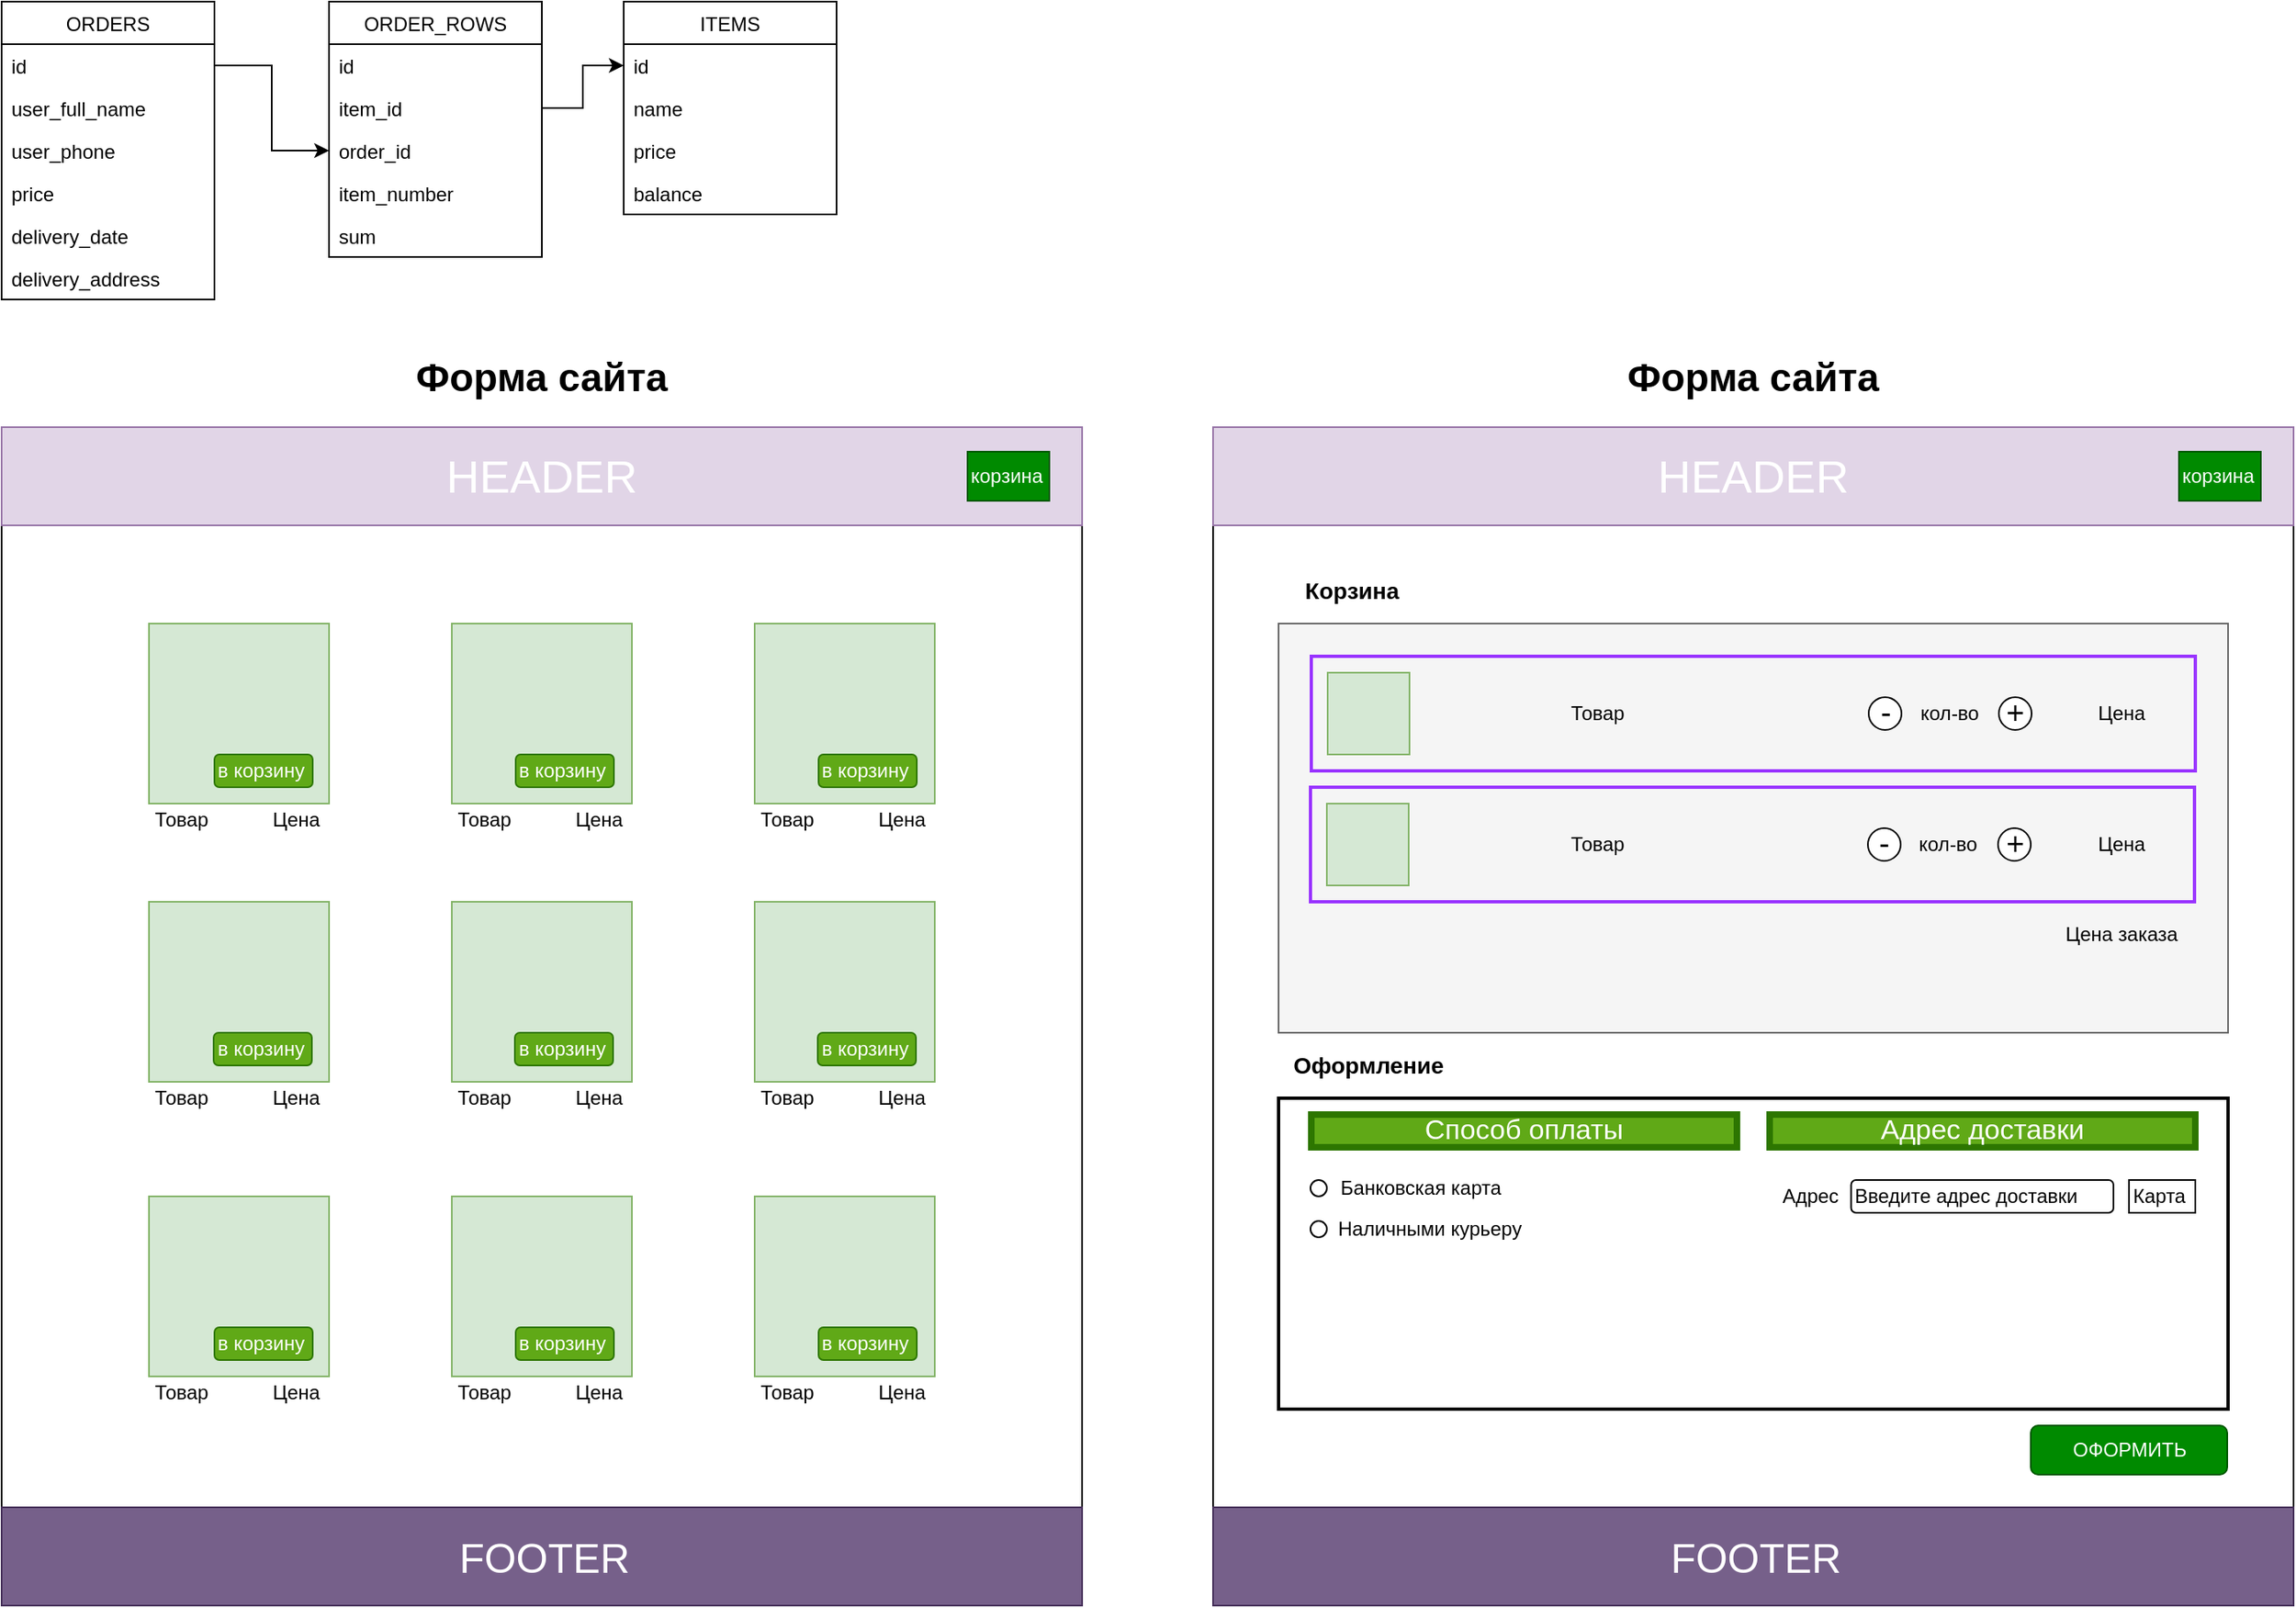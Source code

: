 <mxfile version="14.7.4" type="github">
  <diagram id="pjQ_uRTFj4oecxEzd1h6" name="Page-1">
    <mxGraphModel dx="1828" dy="1173" grid="1" gridSize="10" guides="1" tooltips="1" connect="1" arrows="1" fold="1" page="1" pageScale="1" pageWidth="827" pageHeight="1169" math="0" shadow="0">
      <root>
        <mxCell id="0" />
        <mxCell id="1" parent="0" />
        <mxCell id="i-9Ac69D_Wf72XwJe8Vt-1" value="ORDERS" style="swimlane;fontStyle=0;childLayout=stackLayout;horizontal=1;startSize=26;horizontalStack=0;resizeParent=1;resizeParentMax=0;resizeLast=0;collapsible=1;marginBottom=0;" vertex="1" parent="1">
          <mxGeometry x="100" y="60" width="130" height="182" as="geometry" />
        </mxCell>
        <mxCell id="i-9Ac69D_Wf72XwJe8Vt-26" value="id" style="text;strokeColor=none;fillColor=none;align=left;verticalAlign=top;spacingLeft=4;spacingRight=4;overflow=hidden;rotatable=0;points=[[0,0.5],[1,0.5]];portConstraint=eastwest;" vertex="1" parent="i-9Ac69D_Wf72XwJe8Vt-1">
          <mxGeometry y="26" width="130" height="26" as="geometry" />
        </mxCell>
        <mxCell id="i-9Ac69D_Wf72XwJe8Vt-2" value="user_full_name" style="text;strokeColor=none;fillColor=none;align=left;verticalAlign=top;spacingLeft=4;spacingRight=4;overflow=hidden;rotatable=0;points=[[0,0.5],[1,0.5]];portConstraint=eastwest;" vertex="1" parent="i-9Ac69D_Wf72XwJe8Vt-1">
          <mxGeometry y="52" width="130" height="26" as="geometry" />
        </mxCell>
        <mxCell id="i-9Ac69D_Wf72XwJe8Vt-3" value="user_phone" style="text;strokeColor=none;fillColor=none;align=left;verticalAlign=top;spacingLeft=4;spacingRight=4;overflow=hidden;rotatable=0;points=[[0,0.5],[1,0.5]];portConstraint=eastwest;" vertex="1" parent="i-9Ac69D_Wf72XwJe8Vt-1">
          <mxGeometry y="78" width="130" height="26" as="geometry" />
        </mxCell>
        <mxCell id="i-9Ac69D_Wf72XwJe8Vt-24" value="price" style="text;strokeColor=none;fillColor=none;align=left;verticalAlign=top;spacingLeft=4;spacingRight=4;overflow=hidden;rotatable=0;points=[[0,0.5],[1,0.5]];portConstraint=eastwest;" vertex="1" parent="i-9Ac69D_Wf72XwJe8Vt-1">
          <mxGeometry y="104" width="130" height="26" as="geometry" />
        </mxCell>
        <mxCell id="i-9Ac69D_Wf72XwJe8Vt-25" value="delivery_date" style="text;strokeColor=none;fillColor=none;align=left;verticalAlign=top;spacingLeft=4;spacingRight=4;overflow=hidden;rotatable=0;points=[[0,0.5],[1,0.5]];portConstraint=eastwest;" vertex="1" parent="i-9Ac69D_Wf72XwJe8Vt-1">
          <mxGeometry y="130" width="130" height="26" as="geometry" />
        </mxCell>
        <mxCell id="i-9Ac69D_Wf72XwJe8Vt-4" value="delivery_address" style="text;strokeColor=none;fillColor=none;align=left;verticalAlign=top;spacingLeft=4;spacingRight=4;overflow=hidden;rotatable=0;points=[[0,0.5],[1,0.5]];portConstraint=eastwest;" vertex="1" parent="i-9Ac69D_Wf72XwJe8Vt-1">
          <mxGeometry y="156" width="130" height="26" as="geometry" />
        </mxCell>
        <mxCell id="i-9Ac69D_Wf72XwJe8Vt-27" value="ORDER_ROWS" style="swimlane;fontStyle=0;childLayout=stackLayout;horizontal=1;startSize=26;horizontalStack=0;resizeParent=1;resizeParentMax=0;resizeLast=0;collapsible=1;marginBottom=0;" vertex="1" parent="1">
          <mxGeometry x="300" y="60" width="130" height="156" as="geometry" />
        </mxCell>
        <mxCell id="i-9Ac69D_Wf72XwJe8Vt-28" value="id" style="text;strokeColor=none;fillColor=none;align=left;verticalAlign=top;spacingLeft=4;spacingRight=4;overflow=hidden;rotatable=0;points=[[0,0.5],[1,0.5]];portConstraint=eastwest;" vertex="1" parent="i-9Ac69D_Wf72XwJe8Vt-27">
          <mxGeometry y="26" width="130" height="26" as="geometry" />
        </mxCell>
        <mxCell id="i-9Ac69D_Wf72XwJe8Vt-43" value="item_id" style="text;strokeColor=none;fillColor=none;align=left;verticalAlign=top;spacingLeft=4;spacingRight=4;overflow=hidden;rotatable=0;points=[[0,0.5],[1,0.5]];portConstraint=eastwest;" vertex="1" parent="i-9Ac69D_Wf72XwJe8Vt-27">
          <mxGeometry y="52" width="130" height="26" as="geometry" />
        </mxCell>
        <mxCell id="i-9Ac69D_Wf72XwJe8Vt-29" value="order_id" style="text;strokeColor=none;fillColor=none;align=left;verticalAlign=top;spacingLeft=4;spacingRight=4;overflow=hidden;rotatable=0;points=[[0,0.5],[1,0.5]];portConstraint=eastwest;" vertex="1" parent="i-9Ac69D_Wf72XwJe8Vt-27">
          <mxGeometry y="78" width="130" height="26" as="geometry" />
        </mxCell>
        <mxCell id="i-9Ac69D_Wf72XwJe8Vt-32" value="item_number" style="text;strokeColor=none;fillColor=none;align=left;verticalAlign=top;spacingLeft=4;spacingRight=4;overflow=hidden;rotatable=0;points=[[0,0.5],[1,0.5]];portConstraint=eastwest;" vertex="1" parent="i-9Ac69D_Wf72XwJe8Vt-27">
          <mxGeometry y="104" width="130" height="26" as="geometry" />
        </mxCell>
        <mxCell id="i-9Ac69D_Wf72XwJe8Vt-33" value="sum" style="text;strokeColor=none;fillColor=none;align=left;verticalAlign=top;spacingLeft=4;spacingRight=4;overflow=hidden;rotatable=0;points=[[0,0.5],[1,0.5]];portConstraint=eastwest;" vertex="1" parent="i-9Ac69D_Wf72XwJe8Vt-27">
          <mxGeometry y="130" width="130" height="26" as="geometry" />
        </mxCell>
        <mxCell id="i-9Ac69D_Wf72XwJe8Vt-34" value="ITEMS" style="swimlane;fontStyle=0;childLayout=stackLayout;horizontal=1;startSize=26;horizontalStack=0;resizeParent=1;resizeParentMax=0;resizeLast=0;collapsible=1;marginBottom=0;" vertex="1" parent="1">
          <mxGeometry x="480" y="60" width="130" height="130" as="geometry" />
        </mxCell>
        <mxCell id="i-9Ac69D_Wf72XwJe8Vt-35" value="id" style="text;strokeColor=none;fillColor=none;align=left;verticalAlign=top;spacingLeft=4;spacingRight=4;overflow=hidden;rotatable=0;points=[[0,0.5],[1,0.5]];portConstraint=eastwest;" vertex="1" parent="i-9Ac69D_Wf72XwJe8Vt-34">
          <mxGeometry y="26" width="130" height="26" as="geometry" />
        </mxCell>
        <mxCell id="i-9Ac69D_Wf72XwJe8Vt-36" value="name" style="text;strokeColor=none;fillColor=none;align=left;verticalAlign=top;spacingLeft=4;spacingRight=4;overflow=hidden;rotatable=0;points=[[0,0.5],[1,0.5]];portConstraint=eastwest;" vertex="1" parent="i-9Ac69D_Wf72XwJe8Vt-34">
          <mxGeometry y="52" width="130" height="26" as="geometry" />
        </mxCell>
        <mxCell id="i-9Ac69D_Wf72XwJe8Vt-37" value="price" style="text;strokeColor=none;fillColor=none;align=left;verticalAlign=top;spacingLeft=4;spacingRight=4;overflow=hidden;rotatable=0;points=[[0,0.5],[1,0.5]];portConstraint=eastwest;" vertex="1" parent="i-9Ac69D_Wf72XwJe8Vt-34">
          <mxGeometry y="78" width="130" height="26" as="geometry" />
        </mxCell>
        <mxCell id="i-9Ac69D_Wf72XwJe8Vt-38" value="balance" style="text;strokeColor=none;fillColor=none;align=left;verticalAlign=top;spacingLeft=4;spacingRight=4;overflow=hidden;rotatable=0;points=[[0,0.5],[1,0.5]];portConstraint=eastwest;" vertex="1" parent="i-9Ac69D_Wf72XwJe8Vt-34">
          <mxGeometry y="104" width="130" height="26" as="geometry" />
        </mxCell>
        <mxCell id="i-9Ac69D_Wf72XwJe8Vt-42" style="edgeStyle=orthogonalEdgeStyle;rounded=0;orthogonalLoop=1;jettySize=auto;html=1;exitX=1;exitY=0.5;exitDx=0;exitDy=0;entryX=0;entryY=0.5;entryDx=0;entryDy=0;" edge="1" parent="1" source="i-9Ac69D_Wf72XwJe8Vt-26" target="i-9Ac69D_Wf72XwJe8Vt-29">
          <mxGeometry relative="1" as="geometry" />
        </mxCell>
        <mxCell id="i-9Ac69D_Wf72XwJe8Vt-45" style="edgeStyle=orthogonalEdgeStyle;rounded=0;orthogonalLoop=1;jettySize=auto;html=1;exitX=1;exitY=0.5;exitDx=0;exitDy=0;entryX=0;entryY=0.5;entryDx=0;entryDy=0;" edge="1" parent="1" source="i-9Ac69D_Wf72XwJe8Vt-43" target="i-9Ac69D_Wf72XwJe8Vt-35">
          <mxGeometry relative="1" as="geometry" />
        </mxCell>
        <mxCell id="i-9Ac69D_Wf72XwJe8Vt-46" value="" style="whiteSpace=wrap;html=1;aspect=fixed;align=left;" vertex="1" parent="1">
          <mxGeometry x="100" y="320" width="660" height="660" as="geometry" />
        </mxCell>
        <mxCell id="i-9Ac69D_Wf72XwJe8Vt-47" value="&lt;font style=&quot;font-size: 28px&quot; color=&quot;#ffffff&quot;&gt;HEADER&lt;/font&gt;" style="rounded=0;whiteSpace=wrap;html=1;align=center;fillColor=#e1d5e7;strokeColor=#9673a6;spacingTop=0;labelBorderColor=none;" vertex="1" parent="1">
          <mxGeometry x="100" y="320" width="660" height="60" as="geometry" />
        </mxCell>
        <mxCell id="i-9Ac69D_Wf72XwJe8Vt-49" value="" style="whiteSpace=wrap;html=1;aspect=fixed;align=left;fillColor=#d5e8d4;strokeColor=#82b366;" vertex="1" parent="1">
          <mxGeometry x="190" y="440" width="110" height="110" as="geometry" />
        </mxCell>
        <mxCell id="i-9Ac69D_Wf72XwJe8Vt-50" value="" style="whiteSpace=wrap;html=1;aspect=fixed;align=left;fillColor=#d5e8d4;strokeColor=#82b366;" vertex="1" parent="1">
          <mxGeometry x="560" y="440" width="110" height="110" as="geometry" />
        </mxCell>
        <mxCell id="i-9Ac69D_Wf72XwJe8Vt-51" value="" style="whiteSpace=wrap;html=1;aspect=fixed;align=left;fillColor=#d5e8d4;strokeColor=#82b366;" vertex="1" parent="1">
          <mxGeometry x="375" y="440" width="110" height="110" as="geometry" />
        </mxCell>
        <mxCell id="i-9Ac69D_Wf72XwJe8Vt-52" value="" style="whiteSpace=wrap;html=1;aspect=fixed;align=left;fillColor=#d5e8d4;strokeColor=#82b366;" vertex="1" parent="1">
          <mxGeometry x="190" y="610" width="110" height="110" as="geometry" />
        </mxCell>
        <mxCell id="i-9Ac69D_Wf72XwJe8Vt-53" value="" style="whiteSpace=wrap;html=1;aspect=fixed;align=left;fillColor=#d5e8d4;strokeColor=#82b366;" vertex="1" parent="1">
          <mxGeometry x="560" y="610" width="110" height="110" as="geometry" />
        </mxCell>
        <mxCell id="i-9Ac69D_Wf72XwJe8Vt-54" value="" style="whiteSpace=wrap;html=1;aspect=fixed;align=left;fillColor=#d5e8d4;strokeColor=#82b366;" vertex="1" parent="1">
          <mxGeometry x="375" y="610" width="110" height="110" as="geometry" />
        </mxCell>
        <mxCell id="i-9Ac69D_Wf72XwJe8Vt-55" value="" style="whiteSpace=wrap;html=1;aspect=fixed;align=left;fillColor=#d5e8d4;strokeColor=#82b366;" vertex="1" parent="1">
          <mxGeometry x="190" y="790" width="110" height="110" as="geometry" />
        </mxCell>
        <mxCell id="i-9Ac69D_Wf72XwJe8Vt-56" value="" style="whiteSpace=wrap;html=1;aspect=fixed;align=left;fillColor=#d5e8d4;strokeColor=#82b366;" vertex="1" parent="1">
          <mxGeometry x="560" y="790" width="110" height="110" as="geometry" />
        </mxCell>
        <mxCell id="i-9Ac69D_Wf72XwJe8Vt-57" value="" style="whiteSpace=wrap;html=1;aspect=fixed;align=left;fillColor=#d5e8d4;strokeColor=#82b366;" vertex="1" parent="1">
          <mxGeometry x="375" y="790" width="110" height="110" as="geometry" />
        </mxCell>
        <mxCell id="i-9Ac69D_Wf72XwJe8Vt-61" value="корзина" style="rounded=0;whiteSpace=wrap;html=1;align=left;fillColor=#008a00;strokeColor=#005700;fontColor=#ffffff;" vertex="1" parent="1">
          <mxGeometry x="690" y="335" width="50" height="30" as="geometry" />
        </mxCell>
        <mxCell id="i-9Ac69D_Wf72XwJe8Vt-63" value="Товар" style="text;html=1;strokeColor=none;fillColor=none;align=center;verticalAlign=middle;whiteSpace=wrap;rounded=0;" vertex="1" parent="1">
          <mxGeometry x="190" y="550" width="40" height="20" as="geometry" />
        </mxCell>
        <mxCell id="i-9Ac69D_Wf72XwJe8Vt-64" value="Цена" style="text;html=1;strokeColor=none;fillColor=none;align=center;verticalAlign=middle;whiteSpace=wrap;rounded=0;" vertex="1" parent="1">
          <mxGeometry x="260" y="550" width="40" height="20" as="geometry" />
        </mxCell>
        <mxCell id="i-9Ac69D_Wf72XwJe8Vt-65" value="Товар" style="text;html=1;strokeColor=none;fillColor=none;align=center;verticalAlign=middle;whiteSpace=wrap;rounded=0;" vertex="1" parent="1">
          <mxGeometry x="375" y="550" width="40" height="20" as="geometry" />
        </mxCell>
        <mxCell id="i-9Ac69D_Wf72XwJe8Vt-66" value="Цена" style="text;html=1;strokeColor=none;fillColor=none;align=center;verticalAlign=middle;whiteSpace=wrap;rounded=0;" vertex="1" parent="1">
          <mxGeometry x="445" y="550" width="40" height="20" as="geometry" />
        </mxCell>
        <mxCell id="i-9Ac69D_Wf72XwJe8Vt-67" value="Товар" style="text;html=1;strokeColor=none;fillColor=none;align=center;verticalAlign=middle;whiteSpace=wrap;rounded=0;" vertex="1" parent="1">
          <mxGeometry x="560" y="550" width="40" height="20" as="geometry" />
        </mxCell>
        <mxCell id="i-9Ac69D_Wf72XwJe8Vt-68" value="Цена" style="text;html=1;strokeColor=none;fillColor=none;align=center;verticalAlign=middle;whiteSpace=wrap;rounded=0;" vertex="1" parent="1">
          <mxGeometry x="630" y="550" width="40" height="20" as="geometry" />
        </mxCell>
        <mxCell id="i-9Ac69D_Wf72XwJe8Vt-69" value="Товар" style="text;html=1;strokeColor=none;fillColor=none;align=center;verticalAlign=middle;whiteSpace=wrap;rounded=0;" vertex="1" parent="1">
          <mxGeometry x="190" y="900" width="40" height="20" as="geometry" />
        </mxCell>
        <mxCell id="i-9Ac69D_Wf72XwJe8Vt-70" value="Цена" style="text;html=1;strokeColor=none;fillColor=none;align=center;verticalAlign=middle;whiteSpace=wrap;rounded=0;" vertex="1" parent="1">
          <mxGeometry x="260" y="900" width="40" height="20" as="geometry" />
        </mxCell>
        <mxCell id="i-9Ac69D_Wf72XwJe8Vt-71" value="Товар" style="text;html=1;strokeColor=none;fillColor=none;align=center;verticalAlign=middle;whiteSpace=wrap;rounded=0;" vertex="1" parent="1">
          <mxGeometry x="375" y="900" width="40" height="20" as="geometry" />
        </mxCell>
        <mxCell id="i-9Ac69D_Wf72XwJe8Vt-72" value="Цена" style="text;html=1;strokeColor=none;fillColor=none;align=center;verticalAlign=middle;whiteSpace=wrap;rounded=0;" vertex="1" parent="1">
          <mxGeometry x="445" y="900" width="40" height="20" as="geometry" />
        </mxCell>
        <mxCell id="i-9Ac69D_Wf72XwJe8Vt-73" value="Товар" style="text;html=1;strokeColor=none;fillColor=none;align=center;verticalAlign=middle;whiteSpace=wrap;rounded=0;" vertex="1" parent="1">
          <mxGeometry x="560" y="900" width="40" height="20" as="geometry" />
        </mxCell>
        <mxCell id="i-9Ac69D_Wf72XwJe8Vt-74" value="Цена" style="text;html=1;strokeColor=none;fillColor=none;align=center;verticalAlign=middle;whiteSpace=wrap;rounded=0;" vertex="1" parent="1">
          <mxGeometry x="630" y="900" width="40" height="20" as="geometry" />
        </mxCell>
        <mxCell id="i-9Ac69D_Wf72XwJe8Vt-75" value="Товар" style="text;html=1;strokeColor=none;fillColor=none;align=center;verticalAlign=middle;whiteSpace=wrap;rounded=0;" vertex="1" parent="1">
          <mxGeometry x="190" y="720" width="40" height="20" as="geometry" />
        </mxCell>
        <mxCell id="i-9Ac69D_Wf72XwJe8Vt-76" value="Цена" style="text;html=1;strokeColor=none;fillColor=none;align=center;verticalAlign=middle;whiteSpace=wrap;rounded=0;" vertex="1" parent="1">
          <mxGeometry x="260" y="720" width="40" height="20" as="geometry" />
        </mxCell>
        <mxCell id="i-9Ac69D_Wf72XwJe8Vt-77" value="Товар" style="text;html=1;strokeColor=none;fillColor=none;align=center;verticalAlign=middle;whiteSpace=wrap;rounded=0;" vertex="1" parent="1">
          <mxGeometry x="375" y="720" width="40" height="20" as="geometry" />
        </mxCell>
        <mxCell id="i-9Ac69D_Wf72XwJe8Vt-78" value="Цена" style="text;html=1;strokeColor=none;fillColor=none;align=center;verticalAlign=middle;whiteSpace=wrap;rounded=0;" vertex="1" parent="1">
          <mxGeometry x="445" y="720" width="40" height="20" as="geometry" />
        </mxCell>
        <mxCell id="i-9Ac69D_Wf72XwJe8Vt-79" value="Товар" style="text;html=1;strokeColor=none;fillColor=none;align=center;verticalAlign=middle;whiteSpace=wrap;rounded=0;" vertex="1" parent="1">
          <mxGeometry x="560" y="720" width="40" height="20" as="geometry" />
        </mxCell>
        <mxCell id="i-9Ac69D_Wf72XwJe8Vt-80" value="Цена" style="text;html=1;strokeColor=none;fillColor=none;align=center;verticalAlign=middle;whiteSpace=wrap;rounded=0;" vertex="1" parent="1">
          <mxGeometry x="630" y="720" width="40" height="20" as="geometry" />
        </mxCell>
        <mxCell id="i-9Ac69D_Wf72XwJe8Vt-81" value="&amp;nbsp;&lt;font style=&quot;font-size: 25px&quot;&gt;FOOTER&lt;/font&gt;" style="rounded=0;whiteSpace=wrap;html=1;align=center;fillColor=#76608a;strokeColor=#432D57;fontColor=#ffffff;" vertex="1" parent="1">
          <mxGeometry x="100" y="980" width="660" height="60" as="geometry" />
        </mxCell>
        <mxCell id="i-9Ac69D_Wf72XwJe8Vt-82" value="в корзину" style="rounded=1;whiteSpace=wrap;html=1;align=left;fillColor=#60a917;strokeColor=#2D7600;fontColor=#ffffff;" vertex="1" parent="1">
          <mxGeometry x="229.5" y="690" width="60" height="20" as="geometry" />
        </mxCell>
        <mxCell id="i-9Ac69D_Wf72XwJe8Vt-83" value="в корзину" style="rounded=1;whiteSpace=wrap;html=1;align=left;fillColor=#60a917;strokeColor=#2D7600;fontColor=#ffffff;" vertex="1" parent="1">
          <mxGeometry x="413.5" y="690" width="60" height="20" as="geometry" />
        </mxCell>
        <mxCell id="i-9Ac69D_Wf72XwJe8Vt-84" value="в корзину" style="rounded=1;whiteSpace=wrap;html=1;align=left;fillColor=#60a917;strokeColor=#2D7600;fontColor=#ffffff;" vertex="1" parent="1">
          <mxGeometry x="598.5" y="690" width="60" height="20" as="geometry" />
        </mxCell>
        <mxCell id="i-9Ac69D_Wf72XwJe8Vt-85" value="в корзину" style="rounded=1;whiteSpace=wrap;html=1;align=left;fillColor=#60a917;strokeColor=#2D7600;fontColor=#ffffff;" vertex="1" parent="1">
          <mxGeometry x="230" y="520" width="60" height="20" as="geometry" />
        </mxCell>
        <mxCell id="i-9Ac69D_Wf72XwJe8Vt-86" value="в корзину" style="rounded=1;whiteSpace=wrap;html=1;align=left;fillColor=#60a917;strokeColor=#2D7600;fontColor=#ffffff;" vertex="1" parent="1">
          <mxGeometry x="414" y="520" width="60" height="20" as="geometry" />
        </mxCell>
        <mxCell id="i-9Ac69D_Wf72XwJe8Vt-87" value="в корзину" style="rounded=1;whiteSpace=wrap;html=1;align=left;fillColor=#60a917;strokeColor=#2D7600;fontColor=#ffffff;" vertex="1" parent="1">
          <mxGeometry x="599" y="520" width="60" height="20" as="geometry" />
        </mxCell>
        <mxCell id="i-9Ac69D_Wf72XwJe8Vt-88" value="в корзину" style="rounded=1;whiteSpace=wrap;html=1;align=left;fillColor=#60a917;strokeColor=#2D7600;fontColor=#ffffff;" vertex="1" parent="1">
          <mxGeometry x="230" y="870" width="60" height="20" as="geometry" />
        </mxCell>
        <mxCell id="i-9Ac69D_Wf72XwJe8Vt-89" value="в корзину" style="rounded=1;whiteSpace=wrap;html=1;align=left;fillColor=#60a917;strokeColor=#2D7600;fontColor=#ffffff;" vertex="1" parent="1">
          <mxGeometry x="414" y="870" width="60" height="20" as="geometry" />
        </mxCell>
        <mxCell id="i-9Ac69D_Wf72XwJe8Vt-90" value="в корзину" style="rounded=1;whiteSpace=wrap;html=1;align=left;fillColor=#60a917;strokeColor=#2D7600;fontColor=#ffffff;" vertex="1" parent="1">
          <mxGeometry x="599" y="870" width="60" height="20" as="geometry" />
        </mxCell>
        <mxCell id="i-9Ac69D_Wf72XwJe8Vt-91" value="&lt;h1&gt;Форма сайта&lt;/h1&gt;" style="text;html=1;strokeColor=none;fillColor=none;align=center;verticalAlign=middle;whiteSpace=wrap;rounded=0;" vertex="1" parent="1">
          <mxGeometry x="289.5" y="280" width="280" height="20" as="geometry" />
        </mxCell>
        <mxCell id="i-9Ac69D_Wf72XwJe8Vt-92" value="" style="whiteSpace=wrap;html=1;aspect=fixed;align=left;" vertex="1" parent="1">
          <mxGeometry x="840" y="320" width="660" height="660" as="geometry" />
        </mxCell>
        <mxCell id="i-9Ac69D_Wf72XwJe8Vt-93" value="&lt;font style=&quot;font-size: 28px&quot; color=&quot;#ffffff&quot;&gt;HEADER&lt;/font&gt;" style="rounded=0;whiteSpace=wrap;html=1;align=center;fillColor=#e1d5e7;strokeColor=#9673a6;spacingTop=0;labelBorderColor=none;" vertex="1" parent="1">
          <mxGeometry x="840" y="320" width="660" height="60" as="geometry" />
        </mxCell>
        <mxCell id="i-9Ac69D_Wf72XwJe8Vt-103" value="корзина" style="rounded=0;whiteSpace=wrap;html=1;align=left;fillColor=#008a00;strokeColor=#005700;fontColor=#ffffff;" vertex="1" parent="1">
          <mxGeometry x="1430" y="335" width="50" height="30" as="geometry" />
        </mxCell>
        <mxCell id="i-9Ac69D_Wf72XwJe8Vt-122" value="&amp;nbsp;&lt;font style=&quot;font-size: 25px&quot;&gt;FOOTER&lt;/font&gt;" style="rounded=0;whiteSpace=wrap;html=1;align=center;fillColor=#76608a;strokeColor=#432D57;fontColor=#ffffff;" vertex="1" parent="1">
          <mxGeometry x="840" y="980" width="660" height="60" as="geometry" />
        </mxCell>
        <mxCell id="i-9Ac69D_Wf72XwJe8Vt-132" value="&lt;h1&gt;Форма сайта&lt;/h1&gt;" style="text;html=1;strokeColor=none;fillColor=none;align=center;verticalAlign=middle;whiteSpace=wrap;rounded=0;" vertex="1" parent="1">
          <mxGeometry x="1029.5" y="280" width="280" height="20" as="geometry" />
        </mxCell>
        <mxCell id="i-9Ac69D_Wf72XwJe8Vt-135" value="" style="rounded=0;whiteSpace=wrap;html=1;align=left;fillColor=#f5f5f5;strokeColor=#666666;fontColor=#333333;" vertex="1" parent="1">
          <mxGeometry x="880" y="440" width="580" height="250" as="geometry" />
        </mxCell>
        <mxCell id="i-9Ac69D_Wf72XwJe8Vt-136" value="&lt;h3&gt;Корзина&lt;/h3&gt;" style="text;html=1;strokeColor=none;fillColor=none;align=center;verticalAlign=middle;whiteSpace=wrap;rounded=0;" vertex="1" parent="1">
          <mxGeometry x="880" y="410" width="90" height="20" as="geometry" />
        </mxCell>
        <mxCell id="i-9Ac69D_Wf72XwJe8Vt-137" value="" style="whiteSpace=wrap;html=1;aspect=fixed;align=left;fillColor=#d5e8d4;strokeColor=#82b366;" vertex="1" parent="1">
          <mxGeometry x="910" y="470" width="50" height="50" as="geometry" />
        </mxCell>
        <mxCell id="i-9Ac69D_Wf72XwJe8Vt-138" value="Товар" style="text;html=1;strokeColor=none;fillColor=none;align=center;verticalAlign=middle;whiteSpace=wrap;rounded=0;" vertex="1" parent="1">
          <mxGeometry x="960" y="470" width="230" height="50" as="geometry" />
        </mxCell>
        <mxCell id="i-9Ac69D_Wf72XwJe8Vt-140" value="Цена" style="text;html=1;strokeColor=none;fillColor=none;align=center;verticalAlign=middle;whiteSpace=wrap;rounded=0;" vertex="1" parent="1">
          <mxGeometry x="1360" y="470" width="70" height="50" as="geometry" />
        </mxCell>
        <mxCell id="i-9Ac69D_Wf72XwJe8Vt-142" value="&lt;font style=&quot;font-size: 19px&quot;&gt;+&lt;/font&gt;" style="ellipse;whiteSpace=wrap;html=1;aspect=fixed;align=center;" vertex="1" parent="1">
          <mxGeometry x="1320" y="485" width="20" height="20" as="geometry" />
        </mxCell>
        <mxCell id="i-9Ac69D_Wf72XwJe8Vt-144" value="кол-во" style="text;html=1;strokeColor=none;fillColor=none;align=center;verticalAlign=middle;whiteSpace=wrap;rounded=0;" vertex="1" parent="1">
          <mxGeometry x="1269.5" y="485" width="40" height="20" as="geometry" />
        </mxCell>
        <mxCell id="i-9Ac69D_Wf72XwJe8Vt-145" value="&lt;font style=&quot;font-size: 19px&quot;&gt;-&lt;/font&gt;" style="ellipse;whiteSpace=wrap;html=1;aspect=fixed;align=center;" vertex="1" parent="1">
          <mxGeometry x="1240.5" y="485" width="20" height="20" as="geometry" />
        </mxCell>
        <mxCell id="i-9Ac69D_Wf72XwJe8Vt-147" value="" style="rounded=0;whiteSpace=wrap;html=1;align=left;fillColor=none;strokeWidth=2;strokeColor=#9933FF;" vertex="1" parent="1">
          <mxGeometry x="900" y="460" width="540" height="70" as="geometry" />
        </mxCell>
        <mxCell id="i-9Ac69D_Wf72XwJe8Vt-148" value="" style="whiteSpace=wrap;html=1;aspect=fixed;align=left;fillColor=#d5e8d4;strokeColor=#82b366;" vertex="1" parent="1">
          <mxGeometry x="909.5" y="550" width="50" height="50" as="geometry" />
        </mxCell>
        <mxCell id="i-9Ac69D_Wf72XwJe8Vt-149" value="Товар" style="text;html=1;strokeColor=none;fillColor=none;align=center;verticalAlign=middle;whiteSpace=wrap;rounded=0;" vertex="1" parent="1">
          <mxGeometry x="959.5" y="550" width="230" height="50" as="geometry" />
        </mxCell>
        <mxCell id="i-9Ac69D_Wf72XwJe8Vt-150" value="Цена" style="text;html=1;strokeColor=none;fillColor=none;align=center;verticalAlign=middle;whiteSpace=wrap;rounded=0;" vertex="1" parent="1">
          <mxGeometry x="1359.5" y="550" width="70" height="50" as="geometry" />
        </mxCell>
        <mxCell id="i-9Ac69D_Wf72XwJe8Vt-151" value="&lt;font style=&quot;font-size: 19px&quot;&gt;+&lt;/font&gt;" style="ellipse;whiteSpace=wrap;html=1;aspect=fixed;align=center;" vertex="1" parent="1">
          <mxGeometry x="1319.5" y="565" width="20" height="20" as="geometry" />
        </mxCell>
        <mxCell id="i-9Ac69D_Wf72XwJe8Vt-152" value="кол-во" style="text;html=1;strokeColor=none;fillColor=none;align=center;verticalAlign=middle;whiteSpace=wrap;rounded=0;" vertex="1" parent="1">
          <mxGeometry x="1269" y="565" width="40" height="20" as="geometry" />
        </mxCell>
        <mxCell id="i-9Ac69D_Wf72XwJe8Vt-153" value="&lt;font style=&quot;font-size: 19px&quot;&gt;-&lt;/font&gt;" style="ellipse;whiteSpace=wrap;html=1;aspect=fixed;align=center;" vertex="1" parent="1">
          <mxGeometry x="1240" y="565" width="20" height="20" as="geometry" />
        </mxCell>
        <mxCell id="i-9Ac69D_Wf72XwJe8Vt-154" value="" style="rounded=0;whiteSpace=wrap;html=1;align=left;fillColor=none;strokeWidth=2;strokeColor=#9933FF;" vertex="1" parent="1">
          <mxGeometry x="899.5" y="540" width="540" height="70" as="geometry" />
        </mxCell>
        <mxCell id="i-9Ac69D_Wf72XwJe8Vt-155" value="Цена заказа" style="text;html=1;strokeColor=none;fillColor=none;align=center;verticalAlign=middle;whiteSpace=wrap;rounded=0;" vertex="1" parent="1">
          <mxGeometry x="1350" y="620" width="90" height="20" as="geometry" />
        </mxCell>
        <mxCell id="i-9Ac69D_Wf72XwJe8Vt-156" value="" style="rounded=0;whiteSpace=wrap;html=1;strokeWidth=2;align=left;" vertex="1" parent="1">
          <mxGeometry x="880" y="730" width="580" height="190" as="geometry" />
        </mxCell>
        <mxCell id="i-9Ac69D_Wf72XwJe8Vt-158" value="&lt;h3&gt;Оформление&lt;/h3&gt;" style="text;html=1;strokeColor=none;fillColor=none;align=center;verticalAlign=middle;whiteSpace=wrap;rounded=0;" vertex="1" parent="1">
          <mxGeometry x="895" y="700" width="80" height="20" as="geometry" />
        </mxCell>
        <mxCell id="i-9Ac69D_Wf72XwJe8Vt-159" value="&lt;font style=&quot;font-size: 17px&quot;&gt;Способ оплаты&lt;/font&gt;" style="text;html=1;strokeColor=#2D7600;fillColor=#60a917;align=center;verticalAlign=middle;whiteSpace=wrap;rounded=0;strokeWidth=4;fontColor=#ffffff;" vertex="1" parent="1">
          <mxGeometry x="900" y="740" width="260" height="20" as="geometry" />
        </mxCell>
        <mxCell id="i-9Ac69D_Wf72XwJe8Vt-160" value="Банковская карта" style="text;html=1;strokeColor=none;fillColor=none;align=center;verticalAlign=middle;whiteSpace=wrap;rounded=0;" vertex="1" parent="1">
          <mxGeometry x="911.75" y="775" width="110" height="20" as="geometry" />
        </mxCell>
        <mxCell id="i-9Ac69D_Wf72XwJe8Vt-161" value="Наличными курьеру" style="text;html=1;strokeColor=none;fillColor=none;align=center;verticalAlign=middle;whiteSpace=wrap;rounded=0;" vertex="1" parent="1">
          <mxGeometry x="910" y="800" width="125" height="20" as="geometry" />
        </mxCell>
        <mxCell id="i-9Ac69D_Wf72XwJe8Vt-163" value="" style="ellipse;whiteSpace=wrap;html=1;aspect=fixed;strokeColor=#000000;strokeWidth=1;fillColor=#ffffff;align=left;" vertex="1" parent="1">
          <mxGeometry x="899.5" y="780" width="10" height="10" as="geometry" />
        </mxCell>
        <mxCell id="i-9Ac69D_Wf72XwJe8Vt-164" value="" style="ellipse;whiteSpace=wrap;html=1;aspect=fixed;strokeColor=#000000;strokeWidth=1;fillColor=#ffffff;align=left;" vertex="1" parent="1">
          <mxGeometry x="899.5" y="805" width="10" height="10" as="geometry" />
        </mxCell>
        <mxCell id="i-9Ac69D_Wf72XwJe8Vt-170" value="&lt;font style=&quot;font-size: 17px&quot;&gt;Адрес доставки&lt;/font&gt;" style="text;html=1;strokeColor=#2D7600;fillColor=#60a917;align=center;verticalAlign=middle;whiteSpace=wrap;rounded=0;strokeWidth=4;fontColor=#ffffff;" vertex="1" parent="1">
          <mxGeometry x="1180" y="740" width="260" height="20" as="geometry" />
        </mxCell>
        <mxCell id="i-9Ac69D_Wf72XwJe8Vt-171" value="Введите адрес доставки&amp;nbsp;" style="rounded=1;whiteSpace=wrap;html=1;strokeColor=#000000;strokeWidth=1;fillColor=#ffffff;align=left;" vertex="1" parent="1">
          <mxGeometry x="1229.75" y="780" width="160.25" height="20" as="geometry" />
        </mxCell>
        <mxCell id="i-9Ac69D_Wf72XwJe8Vt-172" value="Адрес" style="text;html=1;strokeColor=none;fillColor=none;align=center;verticalAlign=middle;whiteSpace=wrap;rounded=0;" vertex="1" parent="1">
          <mxGeometry x="1180" y="780" width="50" height="20" as="geometry" />
        </mxCell>
        <mxCell id="i-9Ac69D_Wf72XwJe8Vt-181" value="Карта" style="rounded=0;whiteSpace=wrap;html=1;strokeColor=#000000;strokeWidth=1;fillColor=#ffffff;align=left;" vertex="1" parent="1">
          <mxGeometry x="1399.5" y="780" width="40.5" height="20" as="geometry" />
        </mxCell>
        <mxCell id="i-9Ac69D_Wf72XwJe8Vt-183" value="ОФОРМИТЬ" style="rounded=1;whiteSpace=wrap;html=1;strokeColor=#005700;strokeWidth=1;fillColor=#008a00;align=center;fontColor=#ffffff;" vertex="1" parent="1">
          <mxGeometry x="1339.5" y="930" width="120" height="30" as="geometry" />
        </mxCell>
      </root>
    </mxGraphModel>
  </diagram>
</mxfile>
